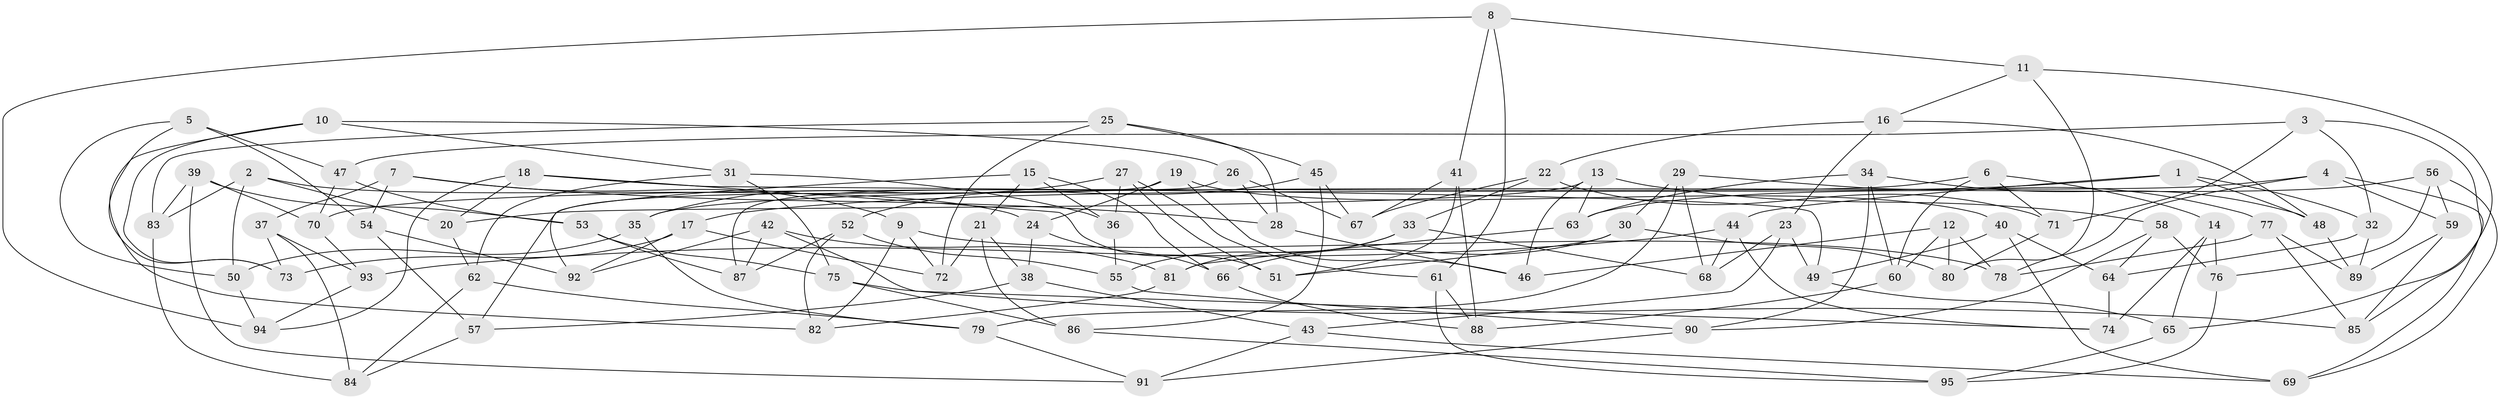 // coarse degree distribution, {6: 0.6101694915254238, 4: 0.3898305084745763}
// Generated by graph-tools (version 1.1) at 2025/52/02/27/25 19:52:28]
// undirected, 95 vertices, 190 edges
graph export_dot {
graph [start="1"]
  node [color=gray90,style=filled];
  1;
  2;
  3;
  4;
  5;
  6;
  7;
  8;
  9;
  10;
  11;
  12;
  13;
  14;
  15;
  16;
  17;
  18;
  19;
  20;
  21;
  22;
  23;
  24;
  25;
  26;
  27;
  28;
  29;
  30;
  31;
  32;
  33;
  34;
  35;
  36;
  37;
  38;
  39;
  40;
  41;
  42;
  43;
  44;
  45;
  46;
  47;
  48;
  49;
  50;
  51;
  52;
  53;
  54;
  55;
  56;
  57;
  58;
  59;
  60;
  61;
  62;
  63;
  64;
  65;
  66;
  67;
  68;
  69;
  70;
  71;
  72;
  73;
  74;
  75;
  76;
  77;
  78;
  79;
  80;
  81;
  82;
  83;
  84;
  85;
  86;
  87;
  88;
  89;
  90;
  91;
  92;
  93;
  94;
  95;
  1 -- 48;
  1 -- 32;
  1 -- 17;
  1 -- 44;
  2 -- 83;
  2 -- 20;
  2 -- 24;
  2 -- 50;
  3 -- 32;
  3 -- 71;
  3 -- 85;
  3 -- 47;
  4 -- 69;
  4 -- 35;
  4 -- 59;
  4 -- 78;
  5 -- 54;
  5 -- 47;
  5 -- 50;
  5 -- 73;
  6 -- 70;
  6 -- 71;
  6 -- 14;
  6 -- 60;
  7 -- 9;
  7 -- 37;
  7 -- 28;
  7 -- 54;
  8 -- 41;
  8 -- 11;
  8 -- 94;
  8 -- 61;
  9 -- 78;
  9 -- 82;
  9 -- 72;
  10 -- 26;
  10 -- 82;
  10 -- 73;
  10 -- 31;
  11 -- 80;
  11 -- 16;
  11 -- 65;
  12 -- 60;
  12 -- 80;
  12 -- 46;
  12 -- 78;
  13 -- 63;
  13 -- 58;
  13 -- 20;
  13 -- 46;
  14 -- 74;
  14 -- 65;
  14 -- 76;
  15 -- 21;
  15 -- 36;
  15 -- 92;
  15 -- 66;
  16 -- 22;
  16 -- 23;
  16 -- 48;
  17 -- 72;
  17 -- 73;
  17 -- 92;
  18 -- 49;
  18 -- 20;
  18 -- 51;
  18 -- 94;
  19 -- 46;
  19 -- 40;
  19 -- 24;
  19 -- 57;
  20 -- 62;
  21 -- 86;
  21 -- 72;
  21 -- 38;
  22 -- 67;
  22 -- 33;
  22 -- 71;
  23 -- 43;
  23 -- 49;
  23 -- 68;
  24 -- 66;
  24 -- 38;
  25 -- 72;
  25 -- 83;
  25 -- 28;
  25 -- 45;
  26 -- 28;
  26 -- 87;
  26 -- 67;
  27 -- 35;
  27 -- 51;
  27 -- 36;
  27 -- 61;
  28 -- 46;
  29 -- 77;
  29 -- 79;
  29 -- 30;
  29 -- 68;
  30 -- 51;
  30 -- 66;
  30 -- 80;
  31 -- 36;
  31 -- 75;
  31 -- 62;
  32 -- 64;
  32 -- 89;
  33 -- 81;
  33 -- 55;
  33 -- 68;
  34 -- 60;
  34 -- 90;
  34 -- 63;
  34 -- 48;
  35 -- 79;
  35 -- 50;
  36 -- 55;
  37 -- 73;
  37 -- 84;
  37 -- 93;
  38 -- 43;
  38 -- 57;
  39 -- 53;
  39 -- 83;
  39 -- 91;
  39 -- 70;
  40 -- 69;
  40 -- 49;
  40 -- 64;
  41 -- 51;
  41 -- 67;
  41 -- 88;
  42 -- 92;
  42 -- 87;
  42 -- 74;
  42 -- 81;
  43 -- 69;
  43 -- 91;
  44 -- 93;
  44 -- 68;
  44 -- 74;
  45 -- 86;
  45 -- 52;
  45 -- 67;
  47 -- 70;
  47 -- 53;
  48 -- 89;
  49 -- 65;
  50 -- 94;
  52 -- 82;
  52 -- 87;
  52 -- 55;
  53 -- 75;
  53 -- 87;
  54 -- 57;
  54 -- 92;
  55 -- 90;
  56 -- 59;
  56 -- 69;
  56 -- 63;
  56 -- 76;
  57 -- 84;
  58 -- 90;
  58 -- 76;
  58 -- 64;
  59 -- 89;
  59 -- 85;
  60 -- 88;
  61 -- 88;
  61 -- 95;
  62 -- 84;
  62 -- 79;
  63 -- 81;
  64 -- 74;
  65 -- 95;
  66 -- 88;
  70 -- 93;
  71 -- 80;
  75 -- 85;
  75 -- 86;
  76 -- 95;
  77 -- 89;
  77 -- 78;
  77 -- 85;
  79 -- 91;
  81 -- 82;
  83 -- 84;
  86 -- 95;
  90 -- 91;
  93 -- 94;
}
